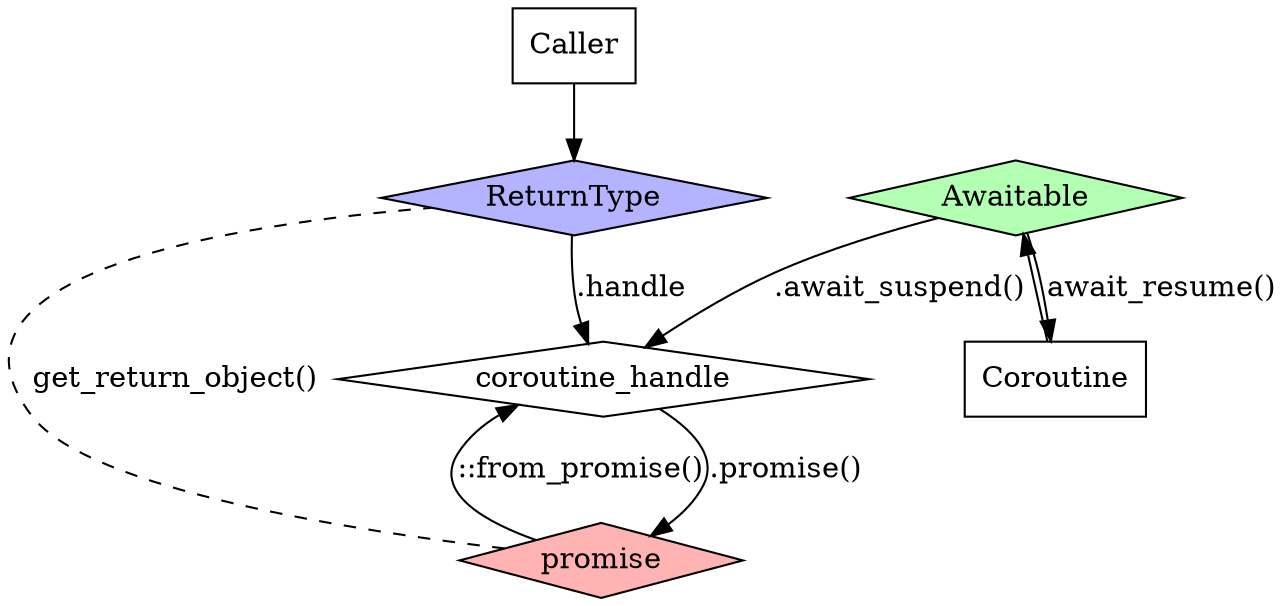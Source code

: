 digraph D {
  graph [ dpi = 300 ]; 

  main [shape=box, label="Caller"]
  f1 [shape=box, label="Coroutine"]
  ret [shape=diamond, label="ReturnType", fillcolor="#b3b3ff", style=filled]
  p [shape=diamond label="promise", fillcolor="#ffb3b3", style=filled]
  handle [shape=diamond label="coroutine_handle"]
  awaitable [shape=diamond label="Awaitable", fillcolor="#b3ffb3", style=filled]

  main -> ret
  f1 -> awaitable
  awaitable -> f1 [label="await_resume()"] 
  p -> handle [label = "::from_promise()", weight=1]
  handle -> p [label = ".promise()", weight=1]
  ret -> handle [label = ".handle"]
  awaitable -> handle [label = ".await_suspend()"]
  p -> ret [label ="get_return_object()", weight=0, arrowhead=none, style=dashed]
  
}
